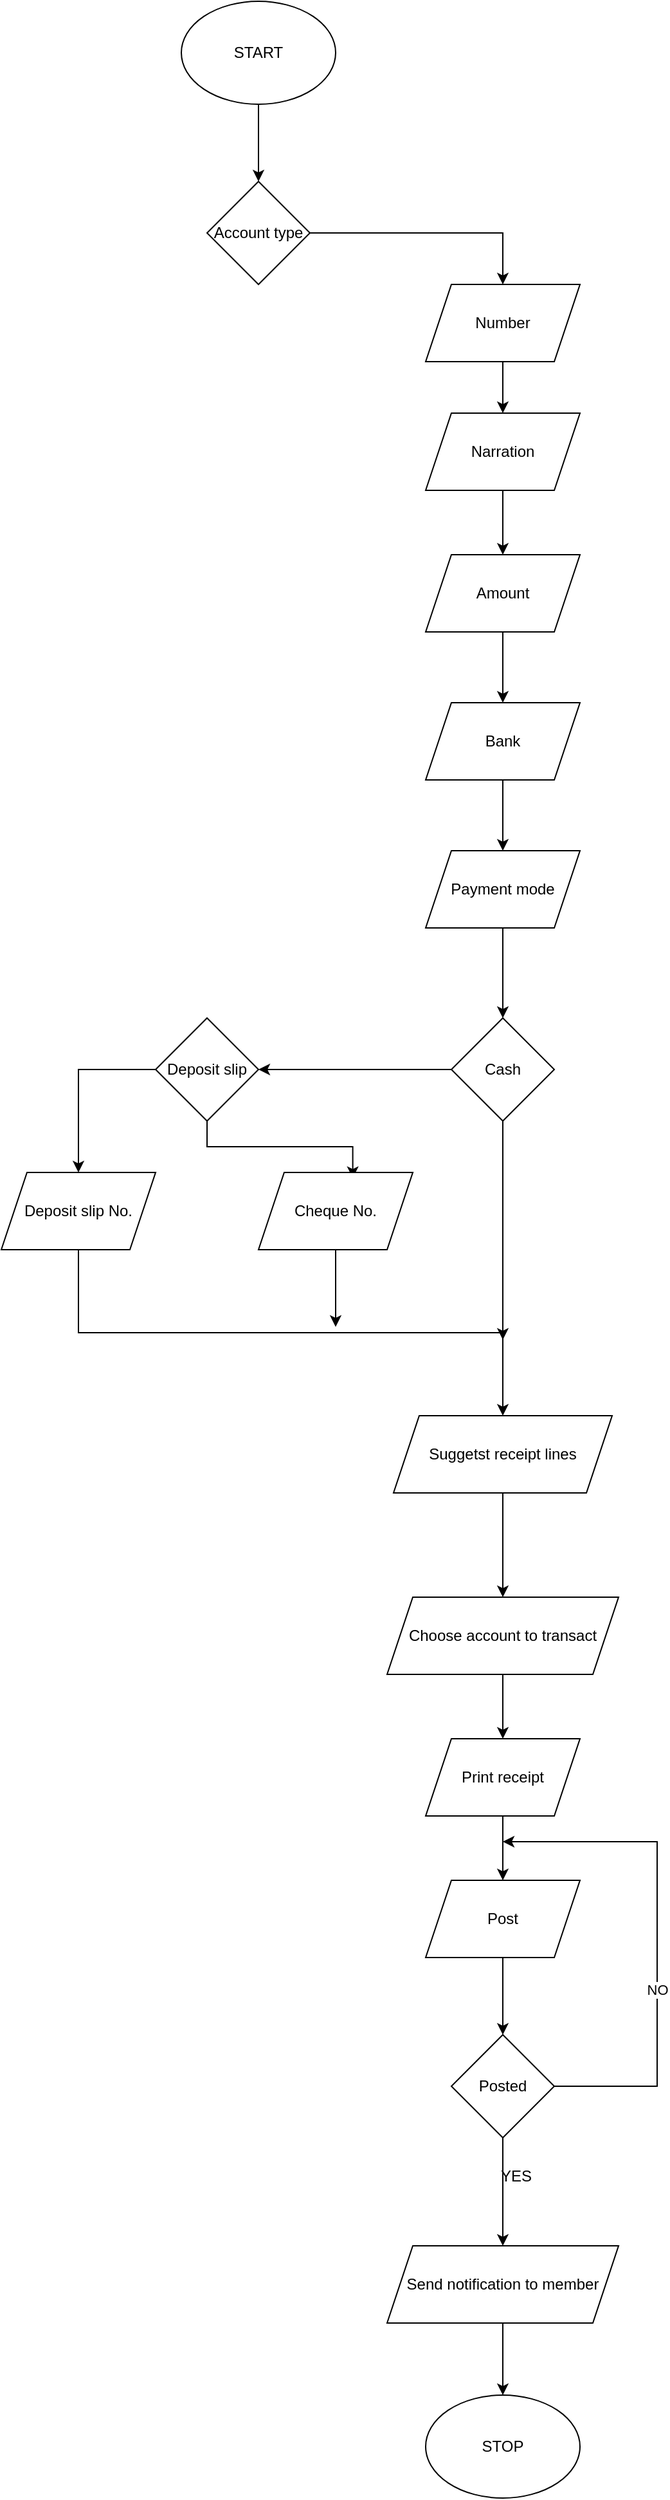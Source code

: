 <mxfile version="20.7.4" type="device"><diagram id="MCFogd3zXgUQiqoMeB1S" name="Page-1"><mxGraphModel dx="520" dy="500" grid="1" gridSize="10" guides="1" tooltips="1" connect="1" arrows="1" fold="1" page="1" pageScale="1" pageWidth="827" pageHeight="1169" math="0" shadow="0"><root><mxCell id="0"/><mxCell id="1" parent="0"/><mxCell id="Blmvuq2b6NRgaGG8imIZ-12" style="edgeStyle=orthogonalEdgeStyle;rounded=0;orthogonalLoop=1;jettySize=auto;html=1;exitX=0.5;exitY=1;exitDx=0;exitDy=0;entryX=0.5;entryY=0;entryDx=0;entryDy=0;" edge="1" parent="1" source="Blmvuq2b6NRgaGG8imIZ-1" target="Blmvuq2b6NRgaGG8imIZ-2"><mxGeometry relative="1" as="geometry"/></mxCell><mxCell id="Blmvuq2b6NRgaGG8imIZ-1" value="START" style="ellipse;whiteSpace=wrap;html=1;" vertex="1" parent="1"><mxGeometry x="230" y="10" width="120" height="80" as="geometry"/></mxCell><mxCell id="Blmvuq2b6NRgaGG8imIZ-13" style="edgeStyle=orthogonalEdgeStyle;rounded=0;orthogonalLoop=1;jettySize=auto;html=1;exitX=1;exitY=0.5;exitDx=0;exitDy=0;entryX=0.5;entryY=0;entryDx=0;entryDy=0;" edge="1" parent="1" source="Blmvuq2b6NRgaGG8imIZ-2" target="Blmvuq2b6NRgaGG8imIZ-3"><mxGeometry relative="1" as="geometry"><mxPoint x="490" y="190" as="targetPoint"/></mxGeometry></mxCell><mxCell id="Blmvuq2b6NRgaGG8imIZ-2" value="Account type" style="rhombus;whiteSpace=wrap;html=1;" vertex="1" parent="1"><mxGeometry x="250" y="150" width="80" height="80" as="geometry"/></mxCell><mxCell id="Blmvuq2b6NRgaGG8imIZ-14" style="edgeStyle=orthogonalEdgeStyle;rounded=0;orthogonalLoop=1;jettySize=auto;html=1;exitX=0.5;exitY=1;exitDx=0;exitDy=0;entryX=0.5;entryY=0;entryDx=0;entryDy=0;" edge="1" parent="1" source="Blmvuq2b6NRgaGG8imIZ-3" target="Blmvuq2b6NRgaGG8imIZ-4"><mxGeometry relative="1" as="geometry"/></mxCell><mxCell id="Blmvuq2b6NRgaGG8imIZ-3" value="Number" style="shape=parallelogram;perimeter=parallelogramPerimeter;whiteSpace=wrap;html=1;fixedSize=1;" vertex="1" parent="1"><mxGeometry x="420" y="230" width="120" height="60" as="geometry"/></mxCell><mxCell id="Blmvuq2b6NRgaGG8imIZ-15" style="edgeStyle=orthogonalEdgeStyle;rounded=0;orthogonalLoop=1;jettySize=auto;html=1;exitX=0.5;exitY=1;exitDx=0;exitDy=0;entryX=0.5;entryY=0;entryDx=0;entryDy=0;" edge="1" parent="1" source="Blmvuq2b6NRgaGG8imIZ-4" target="Blmvuq2b6NRgaGG8imIZ-5"><mxGeometry relative="1" as="geometry"/></mxCell><mxCell id="Blmvuq2b6NRgaGG8imIZ-4" value="Narration" style="shape=parallelogram;perimeter=parallelogramPerimeter;whiteSpace=wrap;html=1;fixedSize=1;" vertex="1" parent="1"><mxGeometry x="420" y="330" width="120" height="60" as="geometry"/></mxCell><mxCell id="Blmvuq2b6NRgaGG8imIZ-16" style="edgeStyle=orthogonalEdgeStyle;rounded=0;orthogonalLoop=1;jettySize=auto;html=1;exitX=0.5;exitY=1;exitDx=0;exitDy=0;entryX=0.5;entryY=0;entryDx=0;entryDy=0;" edge="1" parent="1" source="Blmvuq2b6NRgaGG8imIZ-5" target="Blmvuq2b6NRgaGG8imIZ-6"><mxGeometry relative="1" as="geometry"/></mxCell><mxCell id="Blmvuq2b6NRgaGG8imIZ-5" value="Amount" style="shape=parallelogram;perimeter=parallelogramPerimeter;whiteSpace=wrap;html=1;fixedSize=1;" vertex="1" parent="1"><mxGeometry x="420" y="440" width="120" height="60" as="geometry"/></mxCell><mxCell id="Blmvuq2b6NRgaGG8imIZ-17" style="edgeStyle=orthogonalEdgeStyle;rounded=0;orthogonalLoop=1;jettySize=auto;html=1;exitX=0.5;exitY=1;exitDx=0;exitDy=0;entryX=0.5;entryY=0;entryDx=0;entryDy=0;" edge="1" parent="1" source="Blmvuq2b6NRgaGG8imIZ-6" target="Blmvuq2b6NRgaGG8imIZ-7"><mxGeometry relative="1" as="geometry"/></mxCell><mxCell id="Blmvuq2b6NRgaGG8imIZ-6" value="Bank" style="shape=parallelogram;perimeter=parallelogramPerimeter;whiteSpace=wrap;html=1;fixedSize=1;" vertex="1" parent="1"><mxGeometry x="420" y="555" width="120" height="60" as="geometry"/></mxCell><mxCell id="Blmvuq2b6NRgaGG8imIZ-18" style="edgeStyle=orthogonalEdgeStyle;rounded=0;orthogonalLoop=1;jettySize=auto;html=1;exitX=0.5;exitY=1;exitDx=0;exitDy=0;entryX=0.5;entryY=0;entryDx=0;entryDy=0;" edge="1" parent="1" source="Blmvuq2b6NRgaGG8imIZ-7" target="Blmvuq2b6NRgaGG8imIZ-8"><mxGeometry relative="1" as="geometry"/></mxCell><mxCell id="Blmvuq2b6NRgaGG8imIZ-7" value="Payment mode" style="shape=parallelogram;perimeter=parallelogramPerimeter;whiteSpace=wrap;html=1;fixedSize=1;" vertex="1" parent="1"><mxGeometry x="420" y="670" width="120" height="60" as="geometry"/></mxCell><mxCell id="Blmvuq2b6NRgaGG8imIZ-19" style="edgeStyle=orthogonalEdgeStyle;rounded=0;orthogonalLoop=1;jettySize=auto;html=1;exitX=0;exitY=0.5;exitDx=0;exitDy=0;entryX=1;entryY=0.5;entryDx=0;entryDy=0;" edge="1" parent="1" source="Blmvuq2b6NRgaGG8imIZ-8" target="Blmvuq2b6NRgaGG8imIZ-9"><mxGeometry relative="1" as="geometry"/></mxCell><mxCell id="Blmvuq2b6NRgaGG8imIZ-24" style="edgeStyle=orthogonalEdgeStyle;rounded=0;orthogonalLoop=1;jettySize=auto;html=1;exitX=0.5;exitY=1;exitDx=0;exitDy=0;" edge="1" parent="1" source="Blmvuq2b6NRgaGG8imIZ-8"><mxGeometry relative="1" as="geometry"><mxPoint x="480" y="1050" as="targetPoint"/></mxGeometry></mxCell><mxCell id="Blmvuq2b6NRgaGG8imIZ-8" value="Cash" style="rhombus;whiteSpace=wrap;html=1;" vertex="1" parent="1"><mxGeometry x="440" y="800" width="80" height="80" as="geometry"/></mxCell><mxCell id="Blmvuq2b6NRgaGG8imIZ-20" style="edgeStyle=orthogonalEdgeStyle;rounded=0;orthogonalLoop=1;jettySize=auto;html=1;exitX=0;exitY=0.5;exitDx=0;exitDy=0;entryX=0.5;entryY=0;entryDx=0;entryDy=0;" edge="1" parent="1" source="Blmvuq2b6NRgaGG8imIZ-9" target="Blmvuq2b6NRgaGG8imIZ-10"><mxGeometry relative="1" as="geometry"/></mxCell><mxCell id="Blmvuq2b6NRgaGG8imIZ-21" style="edgeStyle=orthogonalEdgeStyle;rounded=0;orthogonalLoop=1;jettySize=auto;html=1;exitX=0.5;exitY=1;exitDx=0;exitDy=0;entryX=0.611;entryY=0.072;entryDx=0;entryDy=0;entryPerimeter=0;" edge="1" parent="1" source="Blmvuq2b6NRgaGG8imIZ-9" target="Blmvuq2b6NRgaGG8imIZ-11"><mxGeometry relative="1" as="geometry"/></mxCell><mxCell id="Blmvuq2b6NRgaGG8imIZ-9" value="Deposit slip" style="rhombus;whiteSpace=wrap;html=1;" vertex="1" parent="1"><mxGeometry x="210" y="800" width="80" height="80" as="geometry"/></mxCell><mxCell id="Blmvuq2b6NRgaGG8imIZ-22" style="edgeStyle=orthogonalEdgeStyle;rounded=0;orthogonalLoop=1;jettySize=auto;html=1;exitX=0.5;exitY=1;exitDx=0;exitDy=0;entryX=0.5;entryY=0;entryDx=0;entryDy=0;" edge="1" parent="1" source="Blmvuq2b6NRgaGG8imIZ-10" target="Blmvuq2b6NRgaGG8imIZ-25"><mxGeometry relative="1" as="geometry"><mxPoint x="480" y="1100" as="targetPoint"/></mxGeometry></mxCell><mxCell id="Blmvuq2b6NRgaGG8imIZ-10" value="Deposit slip No." style="shape=parallelogram;perimeter=parallelogramPerimeter;whiteSpace=wrap;html=1;fixedSize=1;" vertex="1" parent="1"><mxGeometry x="90" y="920" width="120" height="60" as="geometry"/></mxCell><mxCell id="Blmvuq2b6NRgaGG8imIZ-23" style="edgeStyle=orthogonalEdgeStyle;rounded=0;orthogonalLoop=1;jettySize=auto;html=1;exitX=0.5;exitY=1;exitDx=0;exitDy=0;" edge="1" parent="1" source="Blmvuq2b6NRgaGG8imIZ-11"><mxGeometry relative="1" as="geometry"><mxPoint x="350" y="1040" as="targetPoint"/></mxGeometry></mxCell><mxCell id="Blmvuq2b6NRgaGG8imIZ-11" value="Cheque No." style="shape=parallelogram;perimeter=parallelogramPerimeter;whiteSpace=wrap;html=1;fixedSize=1;" vertex="1" parent="1"><mxGeometry x="290" y="920" width="120" height="60" as="geometry"/></mxCell><mxCell id="Blmvuq2b6NRgaGG8imIZ-32" style="edgeStyle=orthogonalEdgeStyle;rounded=0;orthogonalLoop=1;jettySize=auto;html=1;exitX=0.5;exitY=1;exitDx=0;exitDy=0;entryX=0.5;entryY=0;entryDx=0;entryDy=0;" edge="1" parent="1" source="Blmvuq2b6NRgaGG8imIZ-25" target="Blmvuq2b6NRgaGG8imIZ-27"><mxGeometry relative="1" as="geometry"/></mxCell><mxCell id="Blmvuq2b6NRgaGG8imIZ-25" value="Suggetst receipt lines" style="shape=parallelogram;perimeter=parallelogramPerimeter;whiteSpace=wrap;html=1;fixedSize=1;" vertex="1" parent="1"><mxGeometry x="395" y="1109" width="170" height="60" as="geometry"/></mxCell><mxCell id="Blmvuq2b6NRgaGG8imIZ-35" style="edgeStyle=orthogonalEdgeStyle;rounded=0;orthogonalLoop=1;jettySize=auto;html=1;exitX=0.5;exitY=1;exitDx=0;exitDy=0;entryX=0.5;entryY=0;entryDx=0;entryDy=0;" edge="1" parent="1" source="Blmvuq2b6NRgaGG8imIZ-26" target="Blmvuq2b6NRgaGG8imIZ-29"><mxGeometry relative="1" as="geometry"/></mxCell><mxCell id="Blmvuq2b6NRgaGG8imIZ-26" value="Post" style="shape=parallelogram;perimeter=parallelogramPerimeter;whiteSpace=wrap;html=1;fixedSize=1;" vertex="1" parent="1"><mxGeometry x="420" y="1470" width="120" height="60" as="geometry"/></mxCell><mxCell id="Blmvuq2b6NRgaGG8imIZ-33" style="edgeStyle=orthogonalEdgeStyle;rounded=0;orthogonalLoop=1;jettySize=auto;html=1;exitX=0.5;exitY=1;exitDx=0;exitDy=0;entryX=0.5;entryY=0;entryDx=0;entryDy=0;" edge="1" parent="1" source="Blmvuq2b6NRgaGG8imIZ-27" target="Blmvuq2b6NRgaGG8imIZ-28"><mxGeometry relative="1" as="geometry"/></mxCell><mxCell id="Blmvuq2b6NRgaGG8imIZ-27" value="Choose account to transact" style="shape=parallelogram;perimeter=parallelogramPerimeter;whiteSpace=wrap;html=1;fixedSize=1;" vertex="1" parent="1"><mxGeometry x="390" y="1250" width="180" height="60" as="geometry"/></mxCell><mxCell id="Blmvuq2b6NRgaGG8imIZ-34" style="edgeStyle=orthogonalEdgeStyle;rounded=0;orthogonalLoop=1;jettySize=auto;html=1;exitX=0.5;exitY=1;exitDx=0;exitDy=0;entryX=0.5;entryY=0;entryDx=0;entryDy=0;" edge="1" parent="1" source="Blmvuq2b6NRgaGG8imIZ-28" target="Blmvuq2b6NRgaGG8imIZ-26"><mxGeometry relative="1" as="geometry"/></mxCell><mxCell id="Blmvuq2b6NRgaGG8imIZ-28" value="Print receipt" style="shape=parallelogram;perimeter=parallelogramPerimeter;whiteSpace=wrap;html=1;fixedSize=1;" vertex="1" parent="1"><mxGeometry x="420" y="1360" width="120" height="60" as="geometry"/></mxCell><mxCell id="Blmvuq2b6NRgaGG8imIZ-36" style="edgeStyle=orthogonalEdgeStyle;rounded=0;orthogonalLoop=1;jettySize=auto;html=1;exitX=1;exitY=0.5;exitDx=0;exitDy=0;" edge="1" parent="1" source="Blmvuq2b6NRgaGG8imIZ-29"><mxGeometry relative="1" as="geometry"><mxPoint x="480" y="1440" as="targetPoint"/><Array as="points"><mxPoint x="600" y="1630"/><mxPoint x="600" y="1440"/></Array></mxGeometry></mxCell><mxCell id="Blmvuq2b6NRgaGG8imIZ-37" value="NO" style="edgeLabel;html=1;align=center;verticalAlign=middle;resizable=0;points=[];" vertex="1" connectable="0" parent="Blmvuq2b6NRgaGG8imIZ-36"><mxGeometry x="-0.202" relative="1" as="geometry"><mxPoint as="offset"/></mxGeometry></mxCell><mxCell id="Blmvuq2b6NRgaGG8imIZ-38" style="edgeStyle=orthogonalEdgeStyle;rounded=0;orthogonalLoop=1;jettySize=auto;html=1;exitX=0.5;exitY=1;exitDx=0;exitDy=0;entryX=0.5;entryY=0;entryDx=0;entryDy=0;" edge="1" parent="1" source="Blmvuq2b6NRgaGG8imIZ-29" target="Blmvuq2b6NRgaGG8imIZ-30"><mxGeometry relative="1" as="geometry"><Array as="points"><mxPoint x="480" y="1700"/><mxPoint x="480" y="1700"/></Array></mxGeometry></mxCell><mxCell id="Blmvuq2b6NRgaGG8imIZ-29" value="Posted" style="rhombus;whiteSpace=wrap;html=1;" vertex="1" parent="1"><mxGeometry x="440" y="1590" width="80" height="80" as="geometry"/></mxCell><mxCell id="Blmvuq2b6NRgaGG8imIZ-40" style="edgeStyle=orthogonalEdgeStyle;rounded=0;orthogonalLoop=1;jettySize=auto;html=1;exitX=0.5;exitY=1;exitDx=0;exitDy=0;entryX=0.5;entryY=0;entryDx=0;entryDy=0;" edge="1" parent="1" source="Blmvuq2b6NRgaGG8imIZ-30" target="Blmvuq2b6NRgaGG8imIZ-31"><mxGeometry relative="1" as="geometry"/></mxCell><mxCell id="Blmvuq2b6NRgaGG8imIZ-30" value="Send notification to member" style="shape=parallelogram;perimeter=parallelogramPerimeter;whiteSpace=wrap;html=1;fixedSize=1;" vertex="1" parent="1"><mxGeometry x="390" y="1754" width="180" height="60" as="geometry"/></mxCell><mxCell id="Blmvuq2b6NRgaGG8imIZ-31" value="STOP" style="ellipse;whiteSpace=wrap;html=1;" vertex="1" parent="1"><mxGeometry x="420" y="1870" width="120" height="80" as="geometry"/></mxCell><mxCell id="Blmvuq2b6NRgaGG8imIZ-39" value="YES" style="text;html=1;align=center;verticalAlign=middle;resizable=0;points=[];autosize=1;strokeColor=none;fillColor=none;" vertex="1" parent="1"><mxGeometry x="465" y="1685" width="50" height="30" as="geometry"/></mxCell></root></mxGraphModel></diagram></mxfile>